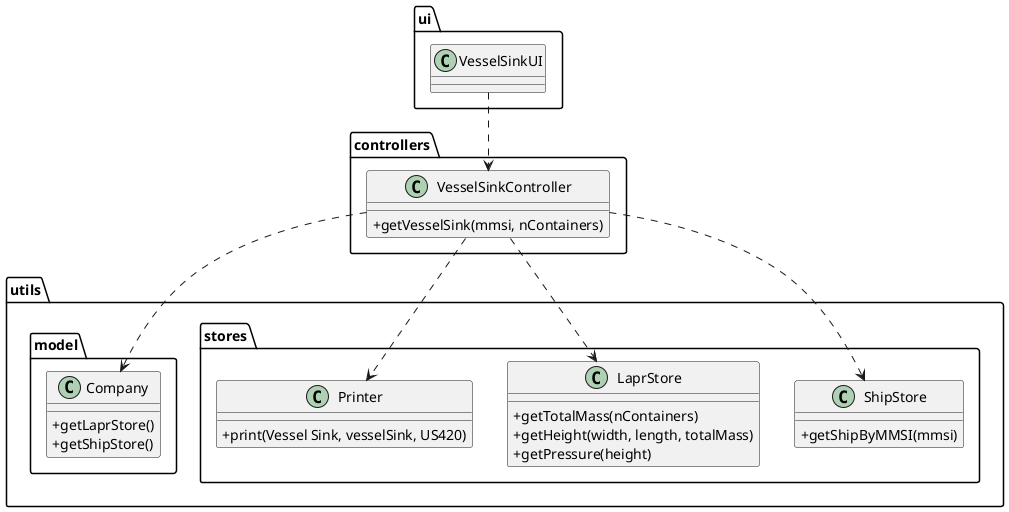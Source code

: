 @startuml
'https://plantuml.com/class-diagram

skinparam classAttributeIconSize 0

package "ui" {
class VesselSinkUI{
}
}

package "controllers" {
class VesselSinkController{
+getVesselSink(mmsi, nContainers)
}
}
package utils{
package "stores"{
class ShipStore{
+getShipByMMSI(mmsi)
}
class LaprStore{
+getTotalMass(nContainers)
+getHeight(width, length, totalMass)
+getPressure(height)
}

class Printer{
+print(Vessel Sink, vesselSink, US420)
}
}
package "model"{
class Company{
+getLaprStore()
+getShipStore()
}

}

VesselSinkUI ..> VesselSinkController
VesselSinkController ..> Company
VesselSinkController ..> LaprStore
VesselSinkController ..> ShipStore
VesselSinkController ..> Printer

@enduml